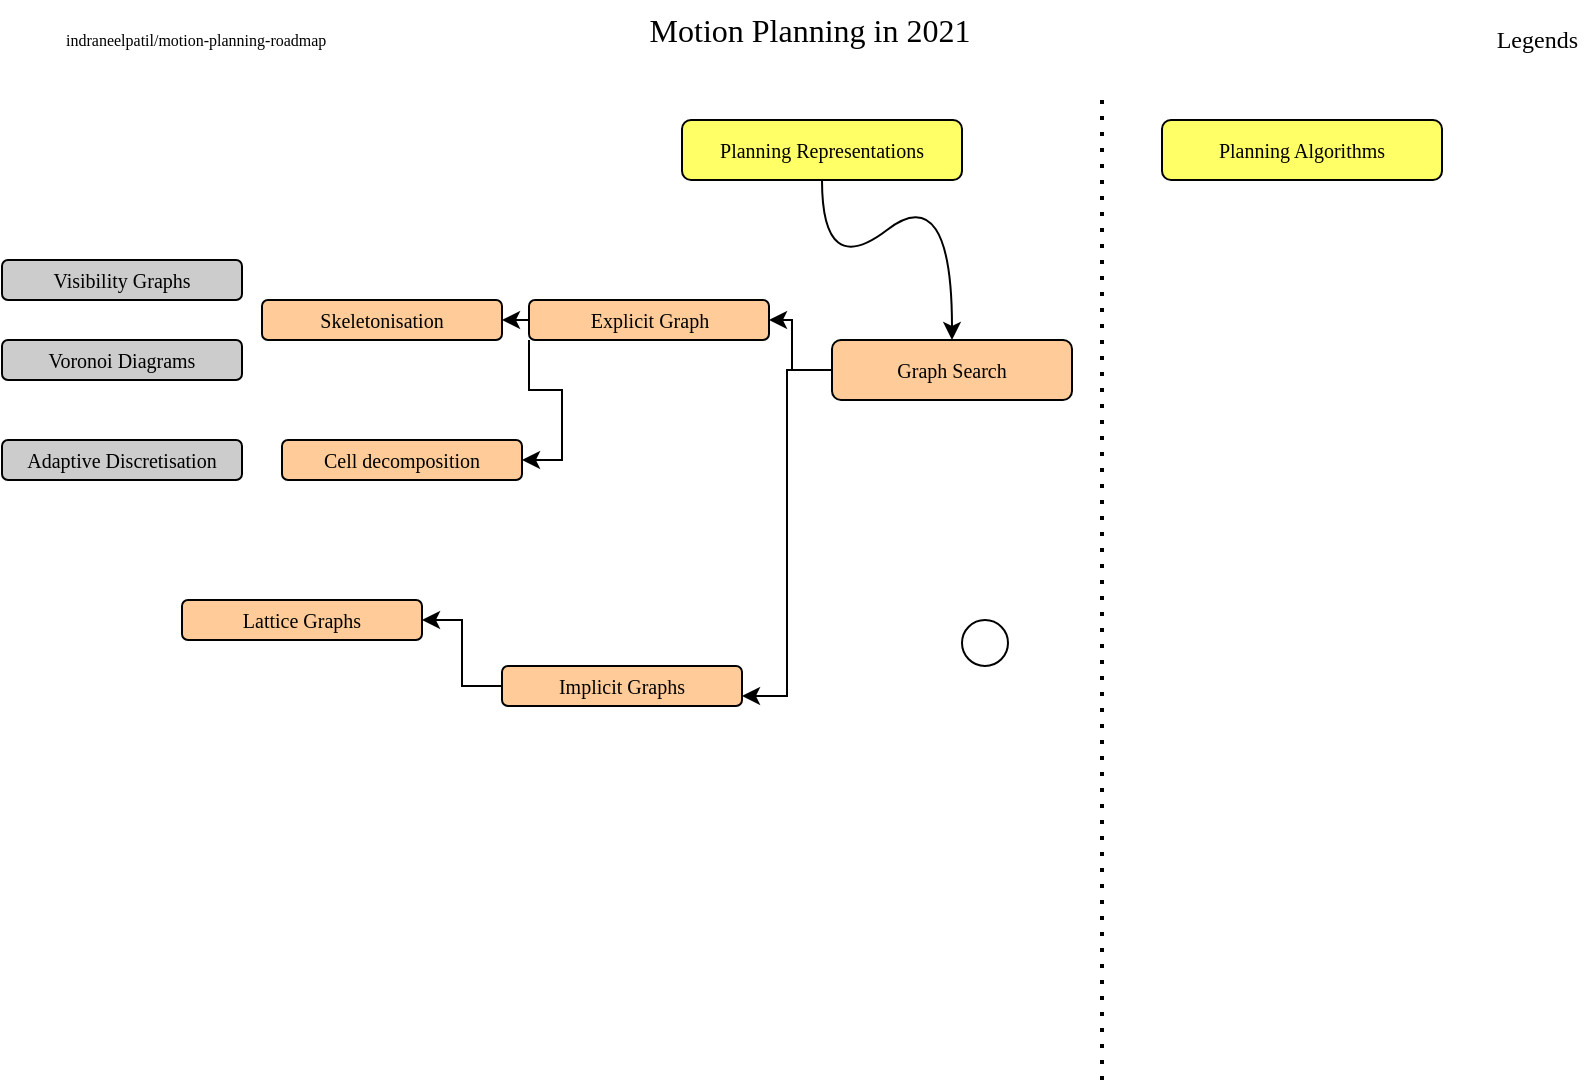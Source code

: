<mxfile version="15.9.4" type="github">
  <diagram id="dA2bW75Uh9zArZUYn6UA" name="Page-1">
    <mxGraphModel dx="946" dy="614" grid="1" gridSize="10" guides="1" tooltips="1" connect="1" arrows="1" fold="1" page="1" pageScale="1" pageWidth="850" pageHeight="1400" math="0" shadow="0">
      <root>
        <mxCell id="0" />
        <mxCell id="1" parent="0" />
        <mxCell id="ajxtEgKc9McXnAEBvQGd-1" value="Motion Planning in 2021" style="text;html=1;strokeColor=none;fillColor=none;align=center;verticalAlign=middle;whiteSpace=wrap;rounded=0;comic=0;fontFamily=Verdana;fontSize=16;fontStyle=0" parent="1" vertex="1">
          <mxGeometry x="273.5" y="30" width="280" height="30" as="geometry" />
        </mxCell>
        <mxCell id="ajxtEgKc9McXnAEBvQGd-2" value="" style="shape=image;html=1;verticalAlign=top;verticalLabelPosition=bottom;labelBackgroundColor=#ffffff;imageAspect=0;aspect=fixed;image=https://cdn1.iconfinder.com/data/icons/logotypes/32/github-128.png;rounded=1;glass=0;comic=0;strokeColor=#000000;fillColor=#FFFFFF;fontFamily=Verdana;fontSize=14;align=center;" parent="1" vertex="1">
          <mxGeometry x="20" y="40" width="20" height="20" as="geometry" />
        </mxCell>
        <mxCell id="ajxtEgKc9McXnAEBvQGd-3" value="indraneelpatil/motion-planning-roadmap" style="text;html=1;strokeColor=none;fillColor=none;align=left;verticalAlign=middle;whiteSpace=wrap;rounded=0;comic=0;fontFamily=Verdana;fontSize=8;" parent="1" vertex="1">
          <mxGeometry x="40" y="42.5" width="260" height="15" as="geometry" />
        </mxCell>
        <mxCell id="ajxtEgKc9McXnAEBvQGd-4" value="Legends" style="text;html=1;strokeColor=none;fillColor=none;align=right;verticalAlign=middle;whiteSpace=wrap;rounded=0;comic=0;fontFamily=Verdana;fontSize=12;" parent="1" vertex="1">
          <mxGeometry x="720" y="40" width="80" height="20" as="geometry" />
        </mxCell>
        <mxCell id="ajxtEgKc9McXnAEBvQGd-5" value="Planning Representations" style="rounded=1;whiteSpace=wrap;html=1;comic=0;fontFamily=Verdana;fontSize=10;fillColor=#FFFF66;" parent="1" vertex="1">
          <mxGeometry x="350" y="90" width="140" height="30" as="geometry" />
        </mxCell>
        <mxCell id="ajxtEgKc9McXnAEBvQGd-16" value="" style="edgeStyle=orthogonalEdgeStyle;rounded=0;orthogonalLoop=1;jettySize=auto;html=1;" parent="1" source="ajxtEgKc9McXnAEBvQGd-6" target="ajxtEgKc9McXnAEBvQGd-10" edge="1">
          <mxGeometry relative="1" as="geometry" />
        </mxCell>
        <mxCell id="ajxtEgKc9McXnAEBvQGd-22" style="edgeStyle=orthogonalEdgeStyle;rounded=0;orthogonalLoop=1;jettySize=auto;html=1;entryX=1;entryY=0.75;entryDx=0;entryDy=0;" parent="1" source="ajxtEgKc9McXnAEBvQGd-6" target="ajxtEgKc9McXnAEBvQGd-11" edge="1">
          <mxGeometry relative="1" as="geometry" />
        </mxCell>
        <mxCell id="ajxtEgKc9McXnAEBvQGd-6" value="Graph Search" style="rounded=1;whiteSpace=wrap;html=1;comic=0;fontFamily=Verdana;fontSize=10;fillColor=#FFCC99;" parent="1" vertex="1">
          <mxGeometry x="425" y="200" width="120" height="30" as="geometry" />
        </mxCell>
        <mxCell id="ajxtEgKc9McXnAEBvQGd-7" value="Visibility Graphs" style="rounded=1;whiteSpace=wrap;html=1;comic=0;fontFamily=Verdana;fontSize=10;fillColor=#CCCCCC;" parent="1" vertex="1">
          <mxGeometry x="10" y="160" width="120" height="20" as="geometry" />
        </mxCell>
        <mxCell id="ajxtEgKc9McXnAEBvQGd-8" value="" style="ellipse;whiteSpace=wrap;html=1;aspect=fixed;rounded=1;comic=0;strokeColor=#000000;fillColor=#FFFFFF;fontFamily=Verdana;fontSize=14;align=center;" parent="1" vertex="1">
          <mxGeometry x="490" y="340" width="23" height="23" as="geometry" />
        </mxCell>
        <mxCell id="ajxtEgKc9McXnAEBvQGd-26" style="edgeStyle=orthogonalEdgeStyle;rounded=0;orthogonalLoop=1;jettySize=auto;html=1;exitX=0;exitY=0.5;exitDx=0;exitDy=0;entryX=1;entryY=0.5;entryDx=0;entryDy=0;" parent="1" source="ajxtEgKc9McXnAEBvQGd-10" target="ajxtEgKc9McXnAEBvQGd-23" edge="1">
          <mxGeometry relative="1" as="geometry" />
        </mxCell>
        <mxCell id="ajxtEgKc9McXnAEBvQGd-31" style="edgeStyle=orthogonalEdgeStyle;rounded=0;orthogonalLoop=1;jettySize=auto;html=1;exitX=0;exitY=1;exitDx=0;exitDy=0;entryX=1;entryY=0.5;entryDx=0;entryDy=0;" parent="1" source="ajxtEgKc9McXnAEBvQGd-10" target="ajxtEgKc9McXnAEBvQGd-28" edge="1">
          <mxGeometry relative="1" as="geometry" />
        </mxCell>
        <mxCell id="ajxtEgKc9McXnAEBvQGd-10" value="Explicit Graph" style="rounded=1;whiteSpace=wrap;html=1;comic=0;fontFamily=Verdana;fontSize=10;fillColor=#FFCC99;" parent="1" vertex="1">
          <mxGeometry x="273.5" y="180" width="120" height="20" as="geometry" />
        </mxCell>
        <mxCell id="afFbfTfmO1wmqLPXjA7H-2" style="edgeStyle=orthogonalEdgeStyle;rounded=0;orthogonalLoop=1;jettySize=auto;html=1;entryX=1;entryY=0.5;entryDx=0;entryDy=0;" edge="1" parent="1" source="ajxtEgKc9McXnAEBvQGd-11" target="afFbfTfmO1wmqLPXjA7H-1">
          <mxGeometry relative="1" as="geometry" />
        </mxCell>
        <mxCell id="ajxtEgKc9McXnAEBvQGd-11" value="Implicit Graphs" style="rounded=1;whiteSpace=wrap;html=1;comic=0;fontFamily=Verdana;fontSize=10;fillColor=#FFCC99;" parent="1" vertex="1">
          <mxGeometry x="260" y="363" width="120" height="20" as="geometry" />
        </mxCell>
        <mxCell id="ajxtEgKc9McXnAEBvQGd-12" value="Planning Algorithms" style="rounded=1;whiteSpace=wrap;html=1;comic=0;fontFamily=Verdana;fontSize=10;fillColor=#FFFF66;" parent="1" vertex="1">
          <mxGeometry x="590" y="90" width="140" height="30" as="geometry" />
        </mxCell>
        <mxCell id="ajxtEgKc9McXnAEBvQGd-13" value="" style="endArrow=none;dashed=1;html=1;dashPattern=1 3;strokeWidth=2;rounded=0;" parent="1" edge="1">
          <mxGeometry width="50" height="50" relative="1" as="geometry">
            <mxPoint x="560" y="570" as="sourcePoint" />
            <mxPoint x="560" y="80" as="targetPoint" />
          </mxGeometry>
        </mxCell>
        <mxCell id="ajxtEgKc9McXnAEBvQGd-20" value="Voronoi Diagrams" style="rounded=1;whiteSpace=wrap;html=1;comic=0;fontFamily=Verdana;fontSize=10;fillColor=#CCCCCC;" parent="1" vertex="1">
          <mxGeometry x="10" y="200" width="120" height="20" as="geometry" />
        </mxCell>
        <mxCell id="ajxtEgKc9McXnAEBvQGd-23" value="Skeletonisation" style="rounded=1;whiteSpace=wrap;html=1;comic=0;fontFamily=Verdana;fontSize=10;fillColor=#FFCC99;" parent="1" vertex="1">
          <mxGeometry x="140" y="180" width="120" height="20" as="geometry" />
        </mxCell>
        <mxCell id="ajxtEgKc9McXnAEBvQGd-25" value="" style="curved=1;endArrow=classic;html=1;rounded=0;entryX=0.5;entryY=0;entryDx=0;entryDy=0;exitX=0.5;exitY=1;exitDx=0;exitDy=0;" parent="1" source="ajxtEgKc9McXnAEBvQGd-5" target="ajxtEgKc9McXnAEBvQGd-6" edge="1">
          <mxGeometry width="50" height="50" relative="1" as="geometry">
            <mxPoint x="400" y="300" as="sourcePoint" />
            <mxPoint x="450" y="250" as="targetPoint" />
            <Array as="points">
              <mxPoint x="420" y="170" />
              <mxPoint x="485" y="120" />
            </Array>
          </mxGeometry>
        </mxCell>
        <mxCell id="ajxtEgKc9McXnAEBvQGd-28" value="Cell decomposition" style="rounded=1;whiteSpace=wrap;html=1;comic=0;fontFamily=Verdana;fontSize=10;fillColor=#FFCC99;" parent="1" vertex="1">
          <mxGeometry x="150" y="250" width="120" height="20" as="geometry" />
        </mxCell>
        <mxCell id="ajxtEgKc9McXnAEBvQGd-32" value="Adaptive Discretisation" style="rounded=1;whiteSpace=wrap;html=1;comic=0;fontFamily=Verdana;fontSize=10;fillColor=#CCCCCC;" parent="1" vertex="1">
          <mxGeometry x="10" y="250" width="120" height="20" as="geometry" />
        </mxCell>
        <mxCell id="afFbfTfmO1wmqLPXjA7H-1" value="Lattice Graphs" style="rounded=1;whiteSpace=wrap;html=1;comic=0;fontFamily=Verdana;fontSize=10;fillColor=#FFCC99;" vertex="1" parent="1">
          <mxGeometry x="100" y="330" width="120" height="20" as="geometry" />
        </mxCell>
      </root>
    </mxGraphModel>
  </diagram>
</mxfile>
